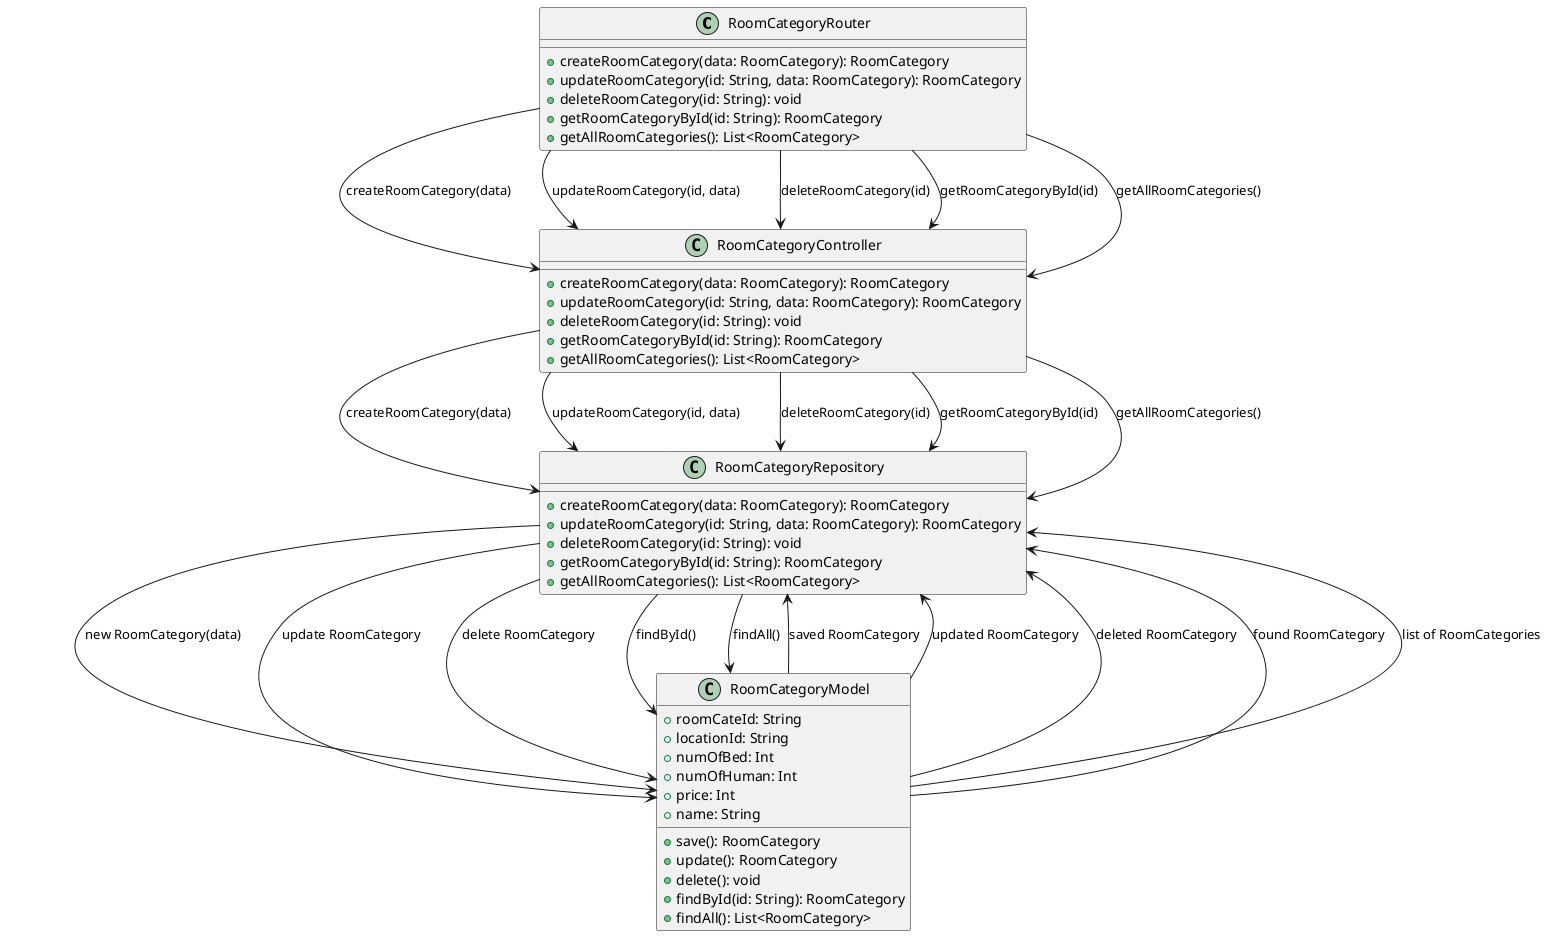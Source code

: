 @startuml
class RoomCategoryRouter {
    +createRoomCategory(data: RoomCategory): RoomCategory
    +updateRoomCategory(id: String, data: RoomCategory): RoomCategory
    +deleteRoomCategory(id: String): void
    +getRoomCategoryById(id: String): RoomCategory
    +getAllRoomCategories(): List<RoomCategory>
}

class RoomCategoryController {
    +createRoomCategory(data: RoomCategory): RoomCategory
    +updateRoomCategory(id: String, data: RoomCategory): RoomCategory
    +deleteRoomCategory(id: String): void
    +getRoomCategoryById(id: String): RoomCategory
    +getAllRoomCategories(): List<RoomCategory>
}

class RoomCategoryRepository {
    +createRoomCategory(data: RoomCategory): RoomCategory
    +updateRoomCategory(id: String, data: RoomCategory): RoomCategory
    +deleteRoomCategory(id: String): void
    +getRoomCategoryById(id: String): RoomCategory
    +getAllRoomCategories(): List<RoomCategory>
}

class RoomCategoryModel {
    +roomCateId: String
    +locationId: String
    +numOfBed: Int
    +numOfHuman: Int
    +price: Int
    +name: String
    +save(): RoomCategory
    +update(): RoomCategory
    +delete(): void
    +findById(id: String): RoomCategory
    +findAll(): List<RoomCategory>
}

RoomCategoryRouter --> RoomCategoryController : createRoomCategory(data)
RoomCategoryController --> RoomCategoryRepository : createRoomCategory(data)
RoomCategoryRepository --> RoomCategoryModel : new RoomCategory(data)
RoomCategoryModel --> RoomCategoryRepository : saved RoomCategory

RoomCategoryRouter --> RoomCategoryController : updateRoomCategory(id, data)
RoomCategoryController --> RoomCategoryRepository : updateRoomCategory(id, data)
RoomCategoryRepository --> RoomCategoryModel : update RoomCategory
RoomCategoryModel --> RoomCategoryRepository : updated RoomCategory

RoomCategoryRouter --> RoomCategoryController : deleteRoomCategory(id)
RoomCategoryController --> RoomCategoryRepository : deleteRoomCategory(id)
RoomCategoryRepository --> RoomCategoryModel : delete RoomCategory
RoomCategoryModel --> RoomCategoryRepository : deleted RoomCategory

RoomCategoryRouter --> RoomCategoryController : getRoomCategoryById(id)
RoomCategoryController --> RoomCategoryRepository : getRoomCategoryById(id)
RoomCategoryRepository --> RoomCategoryModel : findById()
RoomCategoryModel --> RoomCategoryRepository : found RoomCategory

RoomCategoryRouter --> RoomCategoryController : getAllRoomCategories()
RoomCategoryController --> RoomCategoryRepository : getAllRoomCategories()
RoomCategoryRepository --> RoomCategoryModel : findAll()
RoomCategoryModel --> RoomCategoryRepository : list of RoomCategories
@enduml

